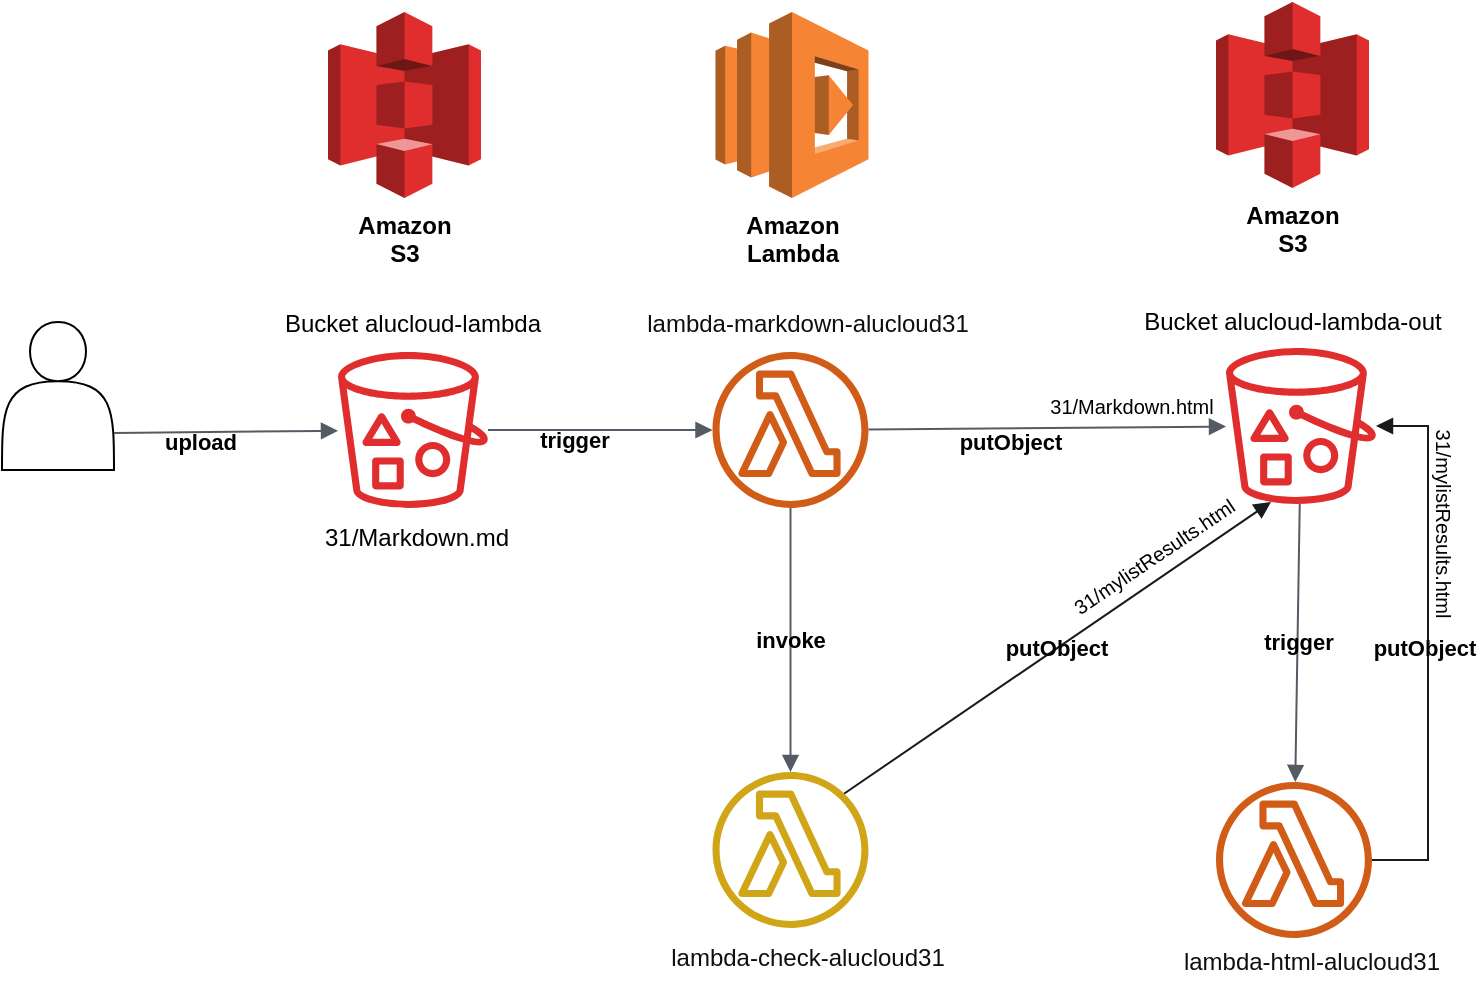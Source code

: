 <mxfile version="14.2.4" type="embed">
    <diagram id="i23vjJWKYkM4lm4AK32f" name="Page-1">
        <mxGraphModel dx="1127" dy="935" grid="0" gridSize="10" guides="1" tooltips="1" connect="1" arrows="1" fold="1" page="1" pageScale="1" pageWidth="827" pageHeight="1169" background="#ffffff" math="0" shadow="0">
            <root>
                <mxCell id="0"/>
                <mxCell id="1" parent="0"/>
                <mxCell id="4" value="" style="outlineConnect=0;fontColor=#232F3E;fillColor=#D05C17;strokeColor=none;dashed=0;verticalLabelPosition=bottom;verticalAlign=top;align=center;html=1;fontSize=12;fontStyle=0;aspect=fixed;pointerEvents=1;shape=mxgraph.aws4.lambda_function;" parent="1" vertex="1">
                    <mxGeometry x="416.25" y="214" width="78" height="78" as="geometry"/>
                </mxCell>
                <mxCell id="6" value="" style="outlineConnect=0;fontColor=#232F3E;gradientColor=none;strokeColor=none;dashed=0;verticalLabelPosition=bottom;verticalAlign=top;align=center;html=1;fontSize=12;fontStyle=0;aspect=fixed;pointerEvents=1;shape=mxgraph.aws4.bucket_with_objects;fillColor=#E02D2D;" parent="1" vertex="1">
                    <mxGeometry x="229" y="214" width="75" height="78" as="geometry"/>
                </mxCell>
                <mxCell id="7" value="&lt;font color=&quot;#000000&quot;&gt;&lt;b&gt;Amazon&lt;br&gt;S3&lt;br&gt;&lt;/b&gt;&lt;/font&gt;" style="outlineConnect=0;dashed=0;verticalLabelPosition=bottom;verticalAlign=top;align=center;html=1;shape=mxgraph.aws3.s3;gradientColor=none;fillColor=#E02D2D;" parent="1" vertex="1">
                    <mxGeometry x="224" y="44" width="76.5" height="93" as="geometry"/>
                </mxCell>
                <mxCell id="8" value="&lt;font color=&quot;#000000&quot;&gt;&lt;b&gt;Amazon&lt;br&gt;Lambda&lt;br&gt;&lt;/b&gt;&lt;/font&gt;" style="outlineConnect=0;dashed=0;verticalLabelPosition=bottom;verticalAlign=top;align=center;html=1;shape=mxgraph.aws3.lambda;fillColor=#F58534;gradientColor=none;" parent="1" vertex="1">
                    <mxGeometry x="417.75" y="44" width="76.5" height="93" as="geometry"/>
                </mxCell>
                <mxCell id="32" style="edgeStyle=elbowEdgeStyle;rounded=0;jumpSize=9;orthogonalLoop=1;jettySize=auto;html=1;labelBackgroundColor=none;fontColor=#000000;strokeColor=#1A1A1A;startArrow=block;startFill=1;endArrow=none;endFill=0;fontStyle=1" parent="1" source="10" target="12" edge="1">
                    <mxGeometry relative="1" as="geometry">
                        <Array as="points">
                            <mxPoint x="774" y="367"/>
                        </Array>
                    </mxGeometry>
                </mxCell>
                <mxCell id="33" value="&lt;b&gt;putObject&lt;/b&gt;" style="edgeLabel;html=1;align=center;verticalAlign=middle;resizable=0;points=[];fontColor=#000000;labelBackgroundColor=none;" parent="32" vertex="1" connectable="0">
                    <mxGeometry x="-0.123" y="-2" relative="1" as="geometry">
                        <mxPoint y="18" as="offset"/>
                    </mxGeometry>
                </mxCell>
                <mxCell id="10" value="" style="outlineConnect=0;fontColor=#232F3E;gradientColor=none;strokeColor=none;dashed=0;verticalLabelPosition=bottom;verticalAlign=top;align=center;html=1;fontSize=12;fontStyle=0;aspect=fixed;pointerEvents=1;shape=mxgraph.aws4.bucket_with_objects;fillColor=#E02D2D;" parent="1" vertex="1">
                    <mxGeometry x="673" y="212" width="75" height="78" as="geometry"/>
                </mxCell>
                <mxCell id="11" value="&lt;font color=&quot;#000000&quot;&gt;&lt;b&gt;Amazon&lt;br&gt;S3&lt;br&gt;&lt;/b&gt;&lt;/font&gt;" style="outlineConnect=0;dashed=0;verticalLabelPosition=bottom;verticalAlign=top;align=center;html=1;shape=mxgraph.aws3.s3;gradientColor=none;fillColor=#E02D2D;" parent="1" vertex="1">
                    <mxGeometry x="668" y="39" width="76.5" height="93" as="geometry"/>
                </mxCell>
                <mxCell id="12" value="" style="outlineConnect=0;fontColor=#232F3E;fillColor=#D05C17;strokeColor=none;dashed=0;verticalLabelPosition=bottom;verticalAlign=top;align=center;html=1;fontSize=12;fontStyle=0;aspect=fixed;pointerEvents=1;shape=mxgraph.aws4.lambda_function;" parent="1" vertex="1">
                    <mxGeometry x="668" y="429" width="78" height="78" as="geometry"/>
                </mxCell>
                <mxCell id="15" value="Trigger" style="html=1;endArrow=block;elbow=vertical;startArrow=none;endFill=1;strokeColor=#545B64;rounded=0;noLabel=1;fontColor=none;labelBackgroundColor=none;fontStyle=1" parent="1" source="6" target="4" edge="1">
                    <mxGeometry width="100" relative="1" as="geometry">
                        <mxPoint x="295" y="369" as="sourcePoint"/>
                        <mxPoint x="395" y="369" as="targetPoint"/>
                    </mxGeometry>
                </mxCell>
                <mxCell id="34" value="trigger" style="edgeLabel;html=1;align=center;verticalAlign=middle;resizable=0;points=[];fontColor=#000000;labelBackgroundColor=none;fontStyle=1" parent="15" vertex="1" connectable="0">
                    <mxGeometry x="-0.213" y="2" relative="1" as="geometry">
                        <mxPoint x="-1" y="7" as="offset"/>
                    </mxGeometry>
                </mxCell>
                <mxCell id="16" value="&lt;font color=&quot;#000000&quot;&gt;putObject&lt;/font&gt;" style="html=1;endArrow=block;elbow=vertical;startArrow=none;endFill=1;strokeColor=#545B64;rounded=0;jumpSize=9;labelBackgroundColor=none;fontStyle=1" parent="1" source="4" target="10" edge="1">
                    <mxGeometry x="-0.209" y="-7" width="100" relative="1" as="geometry">
                        <mxPoint x="528" y="332" as="sourcePoint"/>
                        <mxPoint x="498.25" y="258" as="targetPoint"/>
                        <mxPoint as="offset"/>
                    </mxGeometry>
                </mxCell>
                <mxCell id="17" value="invoke" style="html=1;endArrow=block;elbow=vertical;startArrow=none;endFill=1;strokeColor=#545B64;rounded=0;fontColor=#000000;labelBackgroundColor=none;fontStyle=1" parent="1" source="4" target="13" edge="1">
                    <mxGeometry width="100" relative="1" as="geometry">
                        <mxPoint x="504.25" y="263" as="sourcePoint"/>
                        <mxPoint x="609" y="263" as="targetPoint"/>
                    </mxGeometry>
                </mxCell>
                <mxCell id="18" value="trigger" style="html=1;endArrow=block;elbow=vertical;startArrow=none;endFill=1;strokeColor=#545B64;rounded=0;fontColor=#000000;labelBackgroundColor=none;fontStyle=1" parent="1" source="10" target="12" edge="1">
                    <mxGeometry width="100" relative="1" as="geometry">
                        <mxPoint x="626" y="345" as="sourcePoint"/>
                        <mxPoint x="683" y="258" as="targetPoint"/>
                    </mxGeometry>
                </mxCell>
                <mxCell id="22" value="31/Markdown.md" style="text;html=1;strokeColor=none;fillColor=none;align=center;verticalAlign=middle;whiteSpace=wrap;rounded=0;labelBackgroundColor=none;fontColor=#000000;" parent="1" vertex="1">
                    <mxGeometry x="202" y="297" width="133" height="20" as="geometry"/>
                </mxCell>
                <mxCell id="24" value="Bucket alucloud-lambda-out" style="text;html=1;strokeColor=none;fillColor=none;align=center;verticalAlign=middle;whiteSpace=wrap;rounded=0;labelBackgroundColor=none;fontColor=#000000;" parent="1" vertex="1">
                    <mxGeometry x="621.75" y="189" width="169" height="20" as="geometry"/>
                </mxCell>
                <mxCell id="26" value="Bucket alucloud-lambda" style="text;html=1;strokeColor=none;fillColor=none;align=center;verticalAlign=middle;whiteSpace=wrap;rounded=0;labelBackgroundColor=none;fontColor=#000000;" parent="1" vertex="1">
                    <mxGeometry x="182" y="190" width="169" height="20" as="geometry"/>
                </mxCell>
                <mxCell id="27" value="&lt;font style=&quot;font-size: 10px&quot;&gt;31/Markdown.html&lt;/font&gt;" style="text;html=1;strokeColor=none;fillColor=none;align=center;verticalAlign=middle;whiteSpace=wrap;rounded=0;labelBackgroundColor=none;fontColor=#000000;" parent="1" vertex="1">
                    <mxGeometry x="571" y="231" width="110" height="20" as="geometry"/>
                </mxCell>
                <mxCell id="28" value="&lt;font color=&quot;#000000&quot;&gt;putObject&lt;/font&gt;" style="html=1;endArrow=block;elbow=vertical;startArrow=none;endFill=1;rounded=0;entryX=0.5;entryY=1.001;entryDx=0;entryDy=0;entryPerimeter=0;strokeColor=#1A1A1A;labelBackgroundColor=none;fontStyle=1" parent="1" edge="1">
                    <mxGeometry width="100" relative="1" as="geometry">
                        <mxPoint x="481.25" y="435.359" as="sourcePoint"/>
                        <mxPoint x="695.5" y="289.003" as="targetPoint"/>
                    </mxGeometry>
                </mxCell>
                <mxCell id="29" value="&lt;font style=&quot;font-size: 10px&quot;&gt;31/mylistResults.html&lt;/font&gt;" style="text;html=1;strokeColor=none;fillColor=none;align=center;verticalAlign=middle;whiteSpace=wrap;rounded=0;labelBackgroundColor=none;fontColor=#000000;rotation=326;" parent="1" vertex="1">
                    <mxGeometry x="582" y="306" width="110" height="20" as="geometry"/>
                </mxCell>
                <mxCell id="31" value="&lt;font style=&quot;font-size: 10px&quot;&gt;31/mylistResults.html&lt;/font&gt;" style="text;html=1;strokeColor=none;fillColor=none;align=center;verticalAlign=middle;whiteSpace=wrap;rounded=0;labelBackgroundColor=none;fontColor=#000000;rotation=90;" parent="1" vertex="1">
                    <mxGeometry x="727" y="290" width="110" height="20" as="geometry"/>
                </mxCell>
                <mxCell id="13" value="" style="outlineConnect=0;fontColor=#232F3E;strokeColor=none;dashed=0;verticalLabelPosition=bottom;verticalAlign=top;align=center;html=1;fontSize=12;fontStyle=0;aspect=fixed;pointerEvents=1;shape=mxgraph.aws4.lambda_function;fillColor=#D0A517;" parent="1" vertex="1">
                    <mxGeometry x="416.25" y="424" width="78" height="78" as="geometry"/>
                </mxCell>
                <mxCell id="35" value="" style="shape=actor;whiteSpace=wrap;html=1;labelBackgroundColor=none;" parent="1" vertex="1">
                    <mxGeometry x="61" y="199" width="56" height="74" as="geometry"/>
                </mxCell>
                <mxCell id="37" value="Trigger" style="html=1;endArrow=block;elbow=vertical;startArrow=none;endFill=1;strokeColor=#545B64;rounded=0;noLabel=1;fontColor=none;labelBackgroundColor=none;fontStyle=1;exitX=1;exitY=0.75;exitDx=0;exitDy=0;" parent="1" source="35" target="6" edge="1">
                    <mxGeometry width="100" relative="1" as="geometry">
                        <mxPoint x="121" y="263" as="sourcePoint"/>
                        <mxPoint x="233.25" y="263" as="targetPoint"/>
                    </mxGeometry>
                </mxCell>
                <mxCell id="38" value="upload" style="edgeLabel;html=1;align=center;verticalAlign=middle;resizable=0;points=[];fontColor=#000000;labelBackgroundColor=none;fontStyle=1" parent="37" vertex="1" connectable="0">
                    <mxGeometry x="-0.213" y="2" relative="1" as="geometry">
                        <mxPoint x="-1" y="7" as="offset"/>
                    </mxGeometry>
                </mxCell>
                <mxCell id="39" value="lambda-markdown-alucloud31" style="text;html=1;strokeColor=none;fillColor=none;align=center;verticalAlign=middle;whiteSpace=wrap;rounded=0;fontColor=#0F0F0F;" vertex="1" parent="1">
                    <mxGeometry x="380" y="190" width="168" height="20" as="geometry"/>
                </mxCell>
                <mxCell id="40" value="lambda-check-alucloud31" style="text;html=1;strokeColor=none;fillColor=none;align=center;verticalAlign=middle;whiteSpace=wrap;rounded=0;fontColor=#0F0F0F;" vertex="1" parent="1">
                    <mxGeometry x="380" y="507" width="168" height="20" as="geometry"/>
                </mxCell>
                <mxCell id="41" value="lambda-html-alucloud31" style="text;html=1;strokeColor=none;fillColor=none;align=center;verticalAlign=middle;whiteSpace=wrap;rounded=0;fontColor=#0F0F0F;" vertex="1" parent="1">
                    <mxGeometry x="632" y="509" width="168" height="20" as="geometry"/>
                </mxCell>
            </root>
        </mxGraphModel>
    </diagram>
</mxfile>